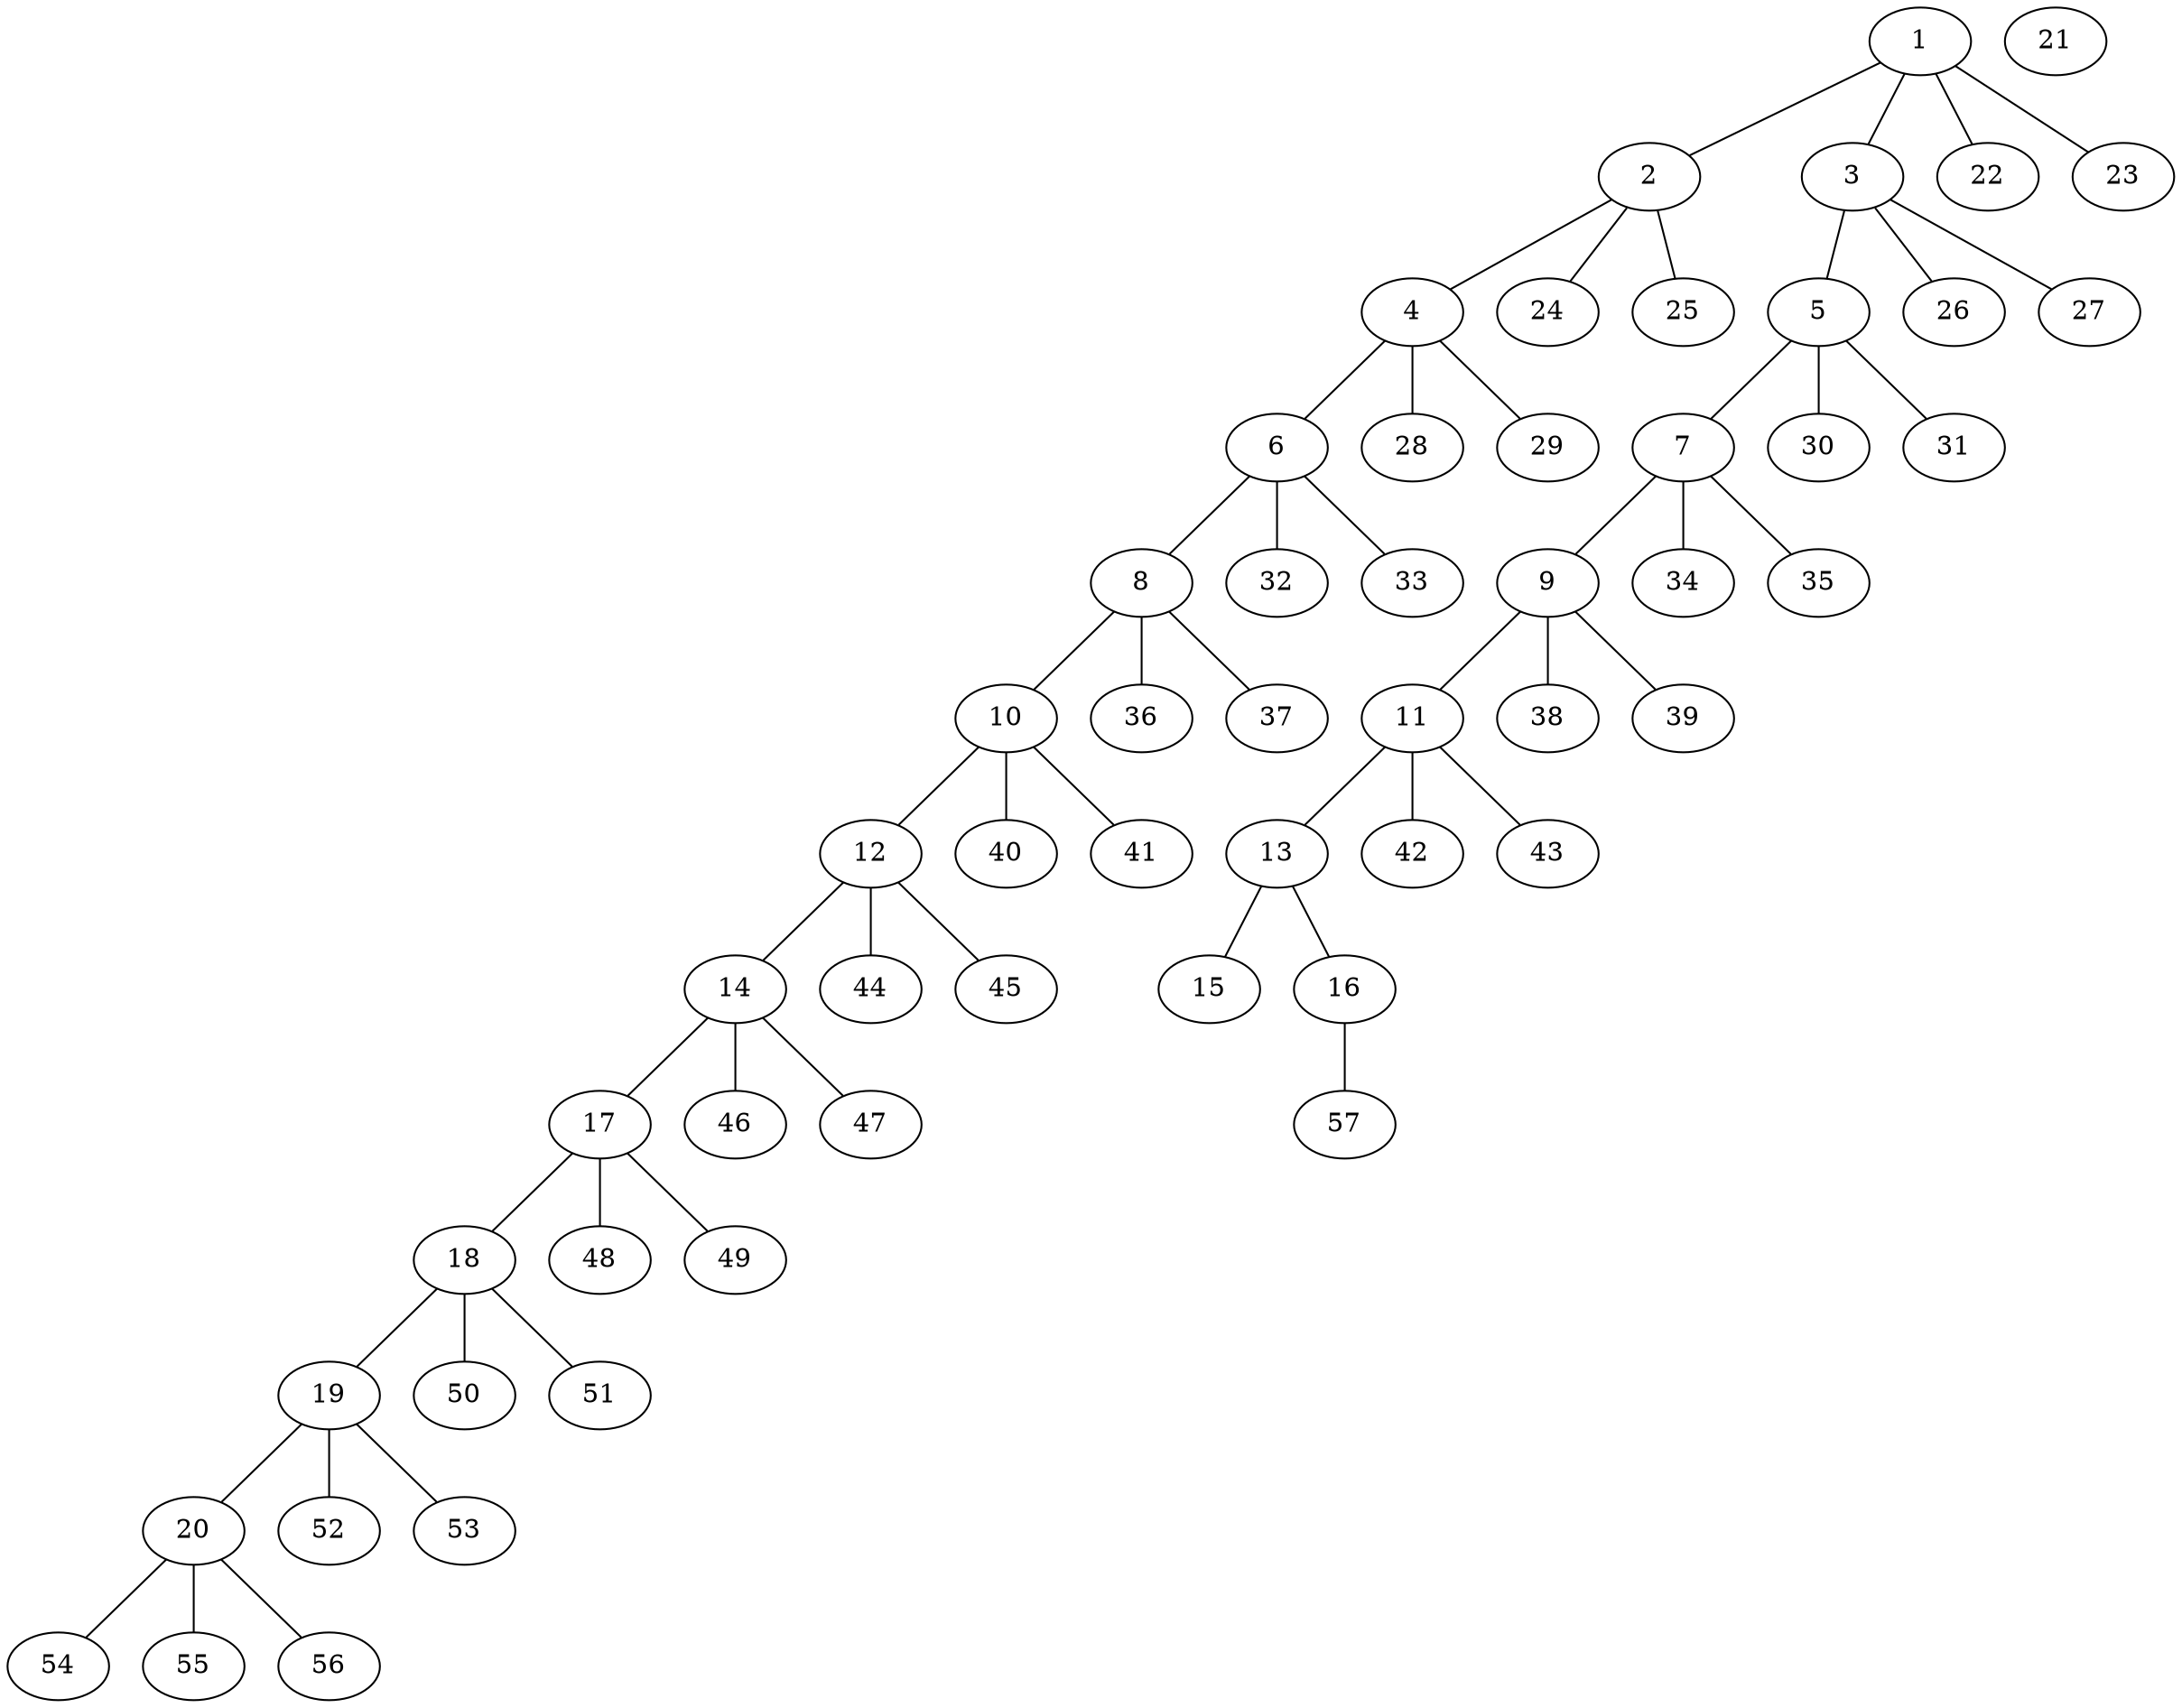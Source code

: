 graph molecule_2204 {
	1	 [chem=C];
	2	 [chem=C];
	1 -- 2	 [valence=1];
	3	 [chem=C];
	1 -- 3	 [valence=1];
	22	 [chem=H];
	1 -- 22	 [valence=1];
	23	 [chem=H];
	1 -- 23	 [valence=1];
	4	 [chem=C];
	2 -- 4	 [valence=1];
	24	 [chem=H];
	2 -- 24	 [valence=1];
	25	 [chem=H];
	2 -- 25	 [valence=1];
	5	 [chem=C];
	3 -- 5	 [valence=1];
	26	 [chem=H];
	3 -- 26	 [valence=1];
	27	 [chem=H];
	3 -- 27	 [valence=1];
	6	 [chem=C];
	4 -- 6	 [valence=1];
	28	 [chem=H];
	4 -- 28	 [valence=1];
	29	 [chem=H];
	4 -- 29	 [valence=1];
	7	 [chem=C];
	5 -- 7	 [valence=1];
	30	 [chem=H];
	5 -- 30	 [valence=1];
	31	 [chem=H];
	5 -- 31	 [valence=1];
	8	 [chem=C];
	6 -- 8	 [valence=1];
	32	 [chem=H];
	6 -- 32	 [valence=1];
	33	 [chem=H];
	6 -- 33	 [valence=1];
	9	 [chem=C];
	7 -- 9	 [valence=1];
	34	 [chem=H];
	7 -- 34	 [valence=1];
	35	 [chem=H];
	7 -- 35	 [valence=1];
	10	 [chem=C];
	8 -- 10	 [valence=1];
	36	 [chem=H];
	8 -- 36	 [valence=1];
	37	 [chem=H];
	8 -- 37	 [valence=1];
	11	 [chem=C];
	9 -- 11	 [valence=1];
	38	 [chem=H];
	9 -- 38	 [valence=1];
	39	 [chem=H];
	9 -- 39	 [valence=1];
	12	 [chem=C];
	10 -- 12	 [valence=1];
	40	 [chem=H];
	10 -- 40	 [valence=1];
	41	 [chem=H];
	10 -- 41	 [valence=1];
	13	 [chem=C];
	11 -- 13	 [valence=1];
	42	 [chem=H];
	11 -- 42	 [valence=1];
	43	 [chem=H];
	11 -- 43	 [valence=1];
	14	 [chem=C];
	12 -- 14	 [valence=1];
	44	 [chem=H];
	12 -- 44	 [valence=1];
	45	 [chem=H];
	12 -- 45	 [valence=1];
	15	 [chem=O];
	13 -- 15	 [valence=2];
	16	 [chem=O];
	13 -- 16	 [valence=1];
	17	 [chem=C];
	14 -- 17	 [valence=1];
	46	 [chem=H];
	14 -- 46	 [valence=1];
	47	 [chem=H];
	14 -- 47	 [valence=1];
	57	 [chem=H];
	16 -- 57	 [valence=1];
	18	 [chem=C];
	17 -- 18	 [valence=1];
	48	 [chem=H];
	17 -- 48	 [valence=1];
	49	 [chem=H];
	17 -- 49	 [valence=1];
	19	 [chem=C];
	18 -- 19	 [valence=1];
	50	 [chem=H];
	18 -- 50	 [valence=1];
	51	 [chem=H];
	18 -- 51	 [valence=1];
	20	 [chem=C];
	19 -- 20	 [valence=1];
	52	 [chem=H];
	19 -- 52	 [valence=1];
	53	 [chem=H];
	19 -- 53	 [valence=1];
	54	 [chem=H];
	20 -- 54	 [valence=1];
	55	 [chem=H];
	20 -- 55	 [valence=1];
	56	 [chem=H];
	20 -- 56	 [valence=1];
	21	 [chem=Li];
}
